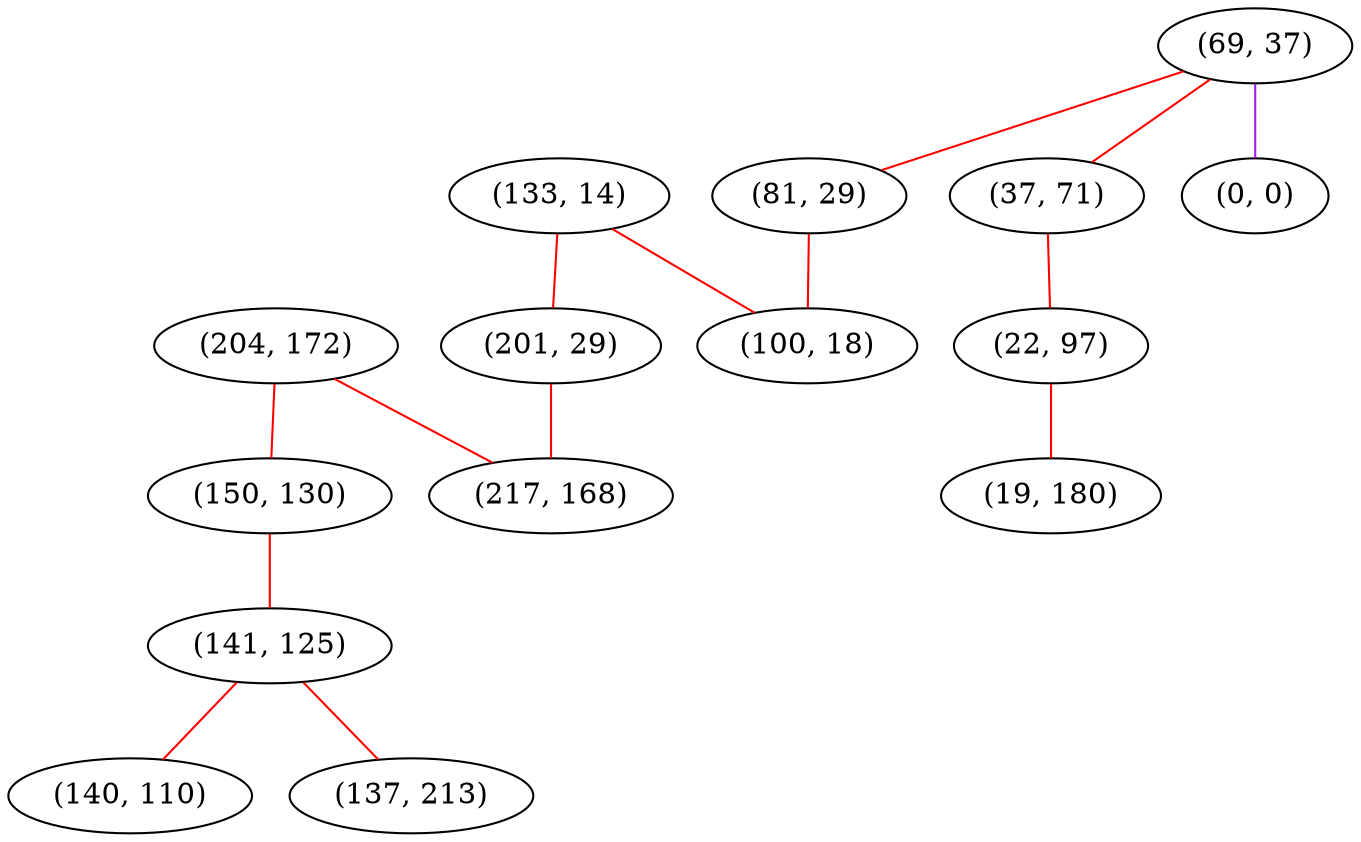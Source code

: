 graph "" {
"(204, 172)";
"(69, 37)";
"(81, 29)";
"(37, 71)";
"(0, 0)";
"(133, 14)";
"(201, 29)";
"(150, 130)";
"(141, 125)";
"(100, 18)";
"(140, 110)";
"(22, 97)";
"(19, 180)";
"(217, 168)";
"(137, 213)";
"(204, 172)" -- "(217, 168)"  [color=red, key=0, weight=1];
"(204, 172)" -- "(150, 130)"  [color=red, key=0, weight=1];
"(69, 37)" -- "(81, 29)"  [color=red, key=0, weight=1];
"(69, 37)" -- "(37, 71)"  [color=red, key=0, weight=1];
"(69, 37)" -- "(0, 0)"  [color=purple, key=0, weight=4];
"(81, 29)" -- "(100, 18)"  [color=red, key=0, weight=1];
"(37, 71)" -- "(22, 97)"  [color=red, key=0, weight=1];
"(133, 14)" -- "(100, 18)"  [color=red, key=0, weight=1];
"(133, 14)" -- "(201, 29)"  [color=red, key=0, weight=1];
"(201, 29)" -- "(217, 168)"  [color=red, key=0, weight=1];
"(150, 130)" -- "(141, 125)"  [color=red, key=0, weight=1];
"(141, 125)" -- "(137, 213)"  [color=red, key=0, weight=1];
"(141, 125)" -- "(140, 110)"  [color=red, key=0, weight=1];
"(22, 97)" -- "(19, 180)"  [color=red, key=0, weight=1];
}
